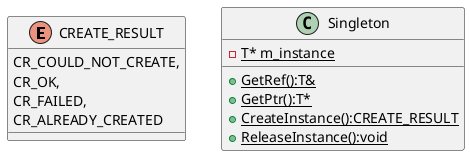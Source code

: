 @startuml Singleton
enum CREATE_RESULT{
  CR_COULD_NOT_CREATE,
  CR_OK,
  CR_FAILED,
  CR_ALREADY_CREATED
}

class Singleton{
  {static} +GetRef():T&
  {static} +GetPtr():T*
  {static} +CreateInstance():CREATE_RESULT
  {static} +ReleaseInstance():void
  {static} -T* m_instance
}
@enduml